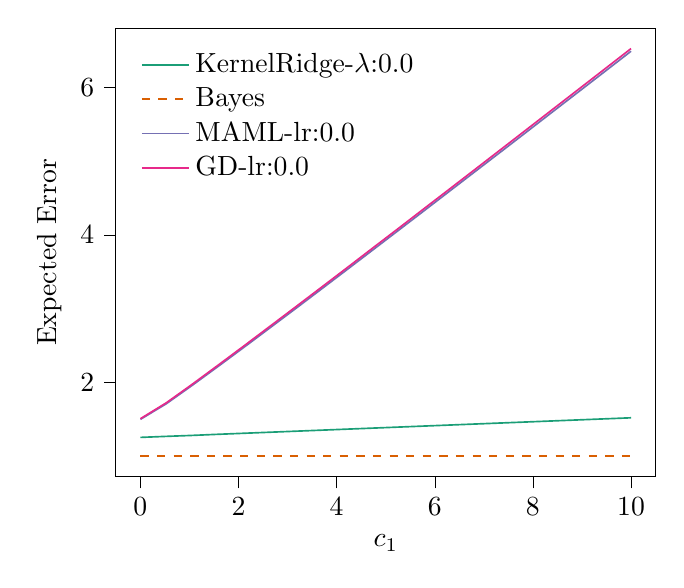 % This file was created with tikzplotlib v0.10.1.
\begin{tikzpicture}

\definecolor{chocolate217952}{RGB}{217,95,2}
\definecolor{darkcyan27158119}{RGB}{27,158,119}
\definecolor{darkgray176}{RGB}{176,176,176}
\definecolor{deeppink23141138}{RGB}{231,41,138}
\definecolor{lightslategray117112179}{RGB}{117,112,179}

\begin{axis}[
legend cell align={left},
legend style={
  fill opacity=0.8,
  draw opacity=1,
  text opacity=1,
  at={(0.03,0.97)},
  anchor=north west,
  draw=none
},
tick align=outside,
tick pos=left,
x grid style={darkgray176},
xlabel={\(\displaystyle c_{1}\)},
xmin=-0.499, xmax=10.5,
xtick style={color=black},
y grid style={darkgray176},
ylabel={Expected Error},
ymin=0.722, ymax=6.804,
ytick style={color=black}
]
\addplot [semithick, darkcyan27158119]
table {%
0.001 1.253
0.527 1.267
1.054 1.28
1.58 1.295
2.106 1.309
2.632 1.323
3.159 1.337
3.685 1.351
4.211 1.365
4.737 1.379
5.264 1.393
5.79 1.407
6.316 1.421
6.842 1.435
7.369 1.449
7.895 1.463
8.421 1.477
8.947 1.491
9.474 1.505
10 1.519
};
\addlegendentry{KernelRidge-$\lambda$:0.0}
\addplot [semithick, chocolate217952, dashed]
table {%
0.001 0.998
0.527 0.998
1.054 0.998
1.58 0.998
2.106 0.998
2.632 0.998
3.159 0.998
3.685 0.998
4.211 0.998
4.737 0.998
5.264 0.998
5.79 0.998
6.316 0.998
6.842 0.998
7.369 0.998
7.895 0.998
8.421 0.998
8.947 0.998
9.474 0.998
10 0.998
};
\addlegendentry{Bayes}
\addplot [semithick, lightslategray117112179]
table {%
0.001 1.498
0.527 1.709
1.054 1.958
1.58 2.214
2.106 2.473
2.632 2.735
3.159 2.998
3.685 3.263
4.211 3.529
4.737 3.796
5.264 4.064
5.79 4.332
6.316 4.601
6.842 4.87
7.369 5.139
7.895 5.409
8.421 5.68
8.947 5.95
9.474 6.221
10 6.492
};
\addlegendentry{MAML-lr:0.0}
\addplot [semithick, deeppink23141138]
table {%
0.001 1.507
0.527 1.722
1.054 1.973
1.58 2.231
2.106 2.492
2.632 2.756
3.159 3.021
3.685 3.287
4.211 3.554
4.737 3.823
5.264 4.091
5.79 4.361
6.316 4.63
6.842 4.9
7.369 5.171
7.895 5.442
8.421 5.713
8.947 5.984
9.474 6.256
10 6.528
};
\addlegendentry{GD-lr:0.0}
\end{axis}

\end{tikzpicture}
